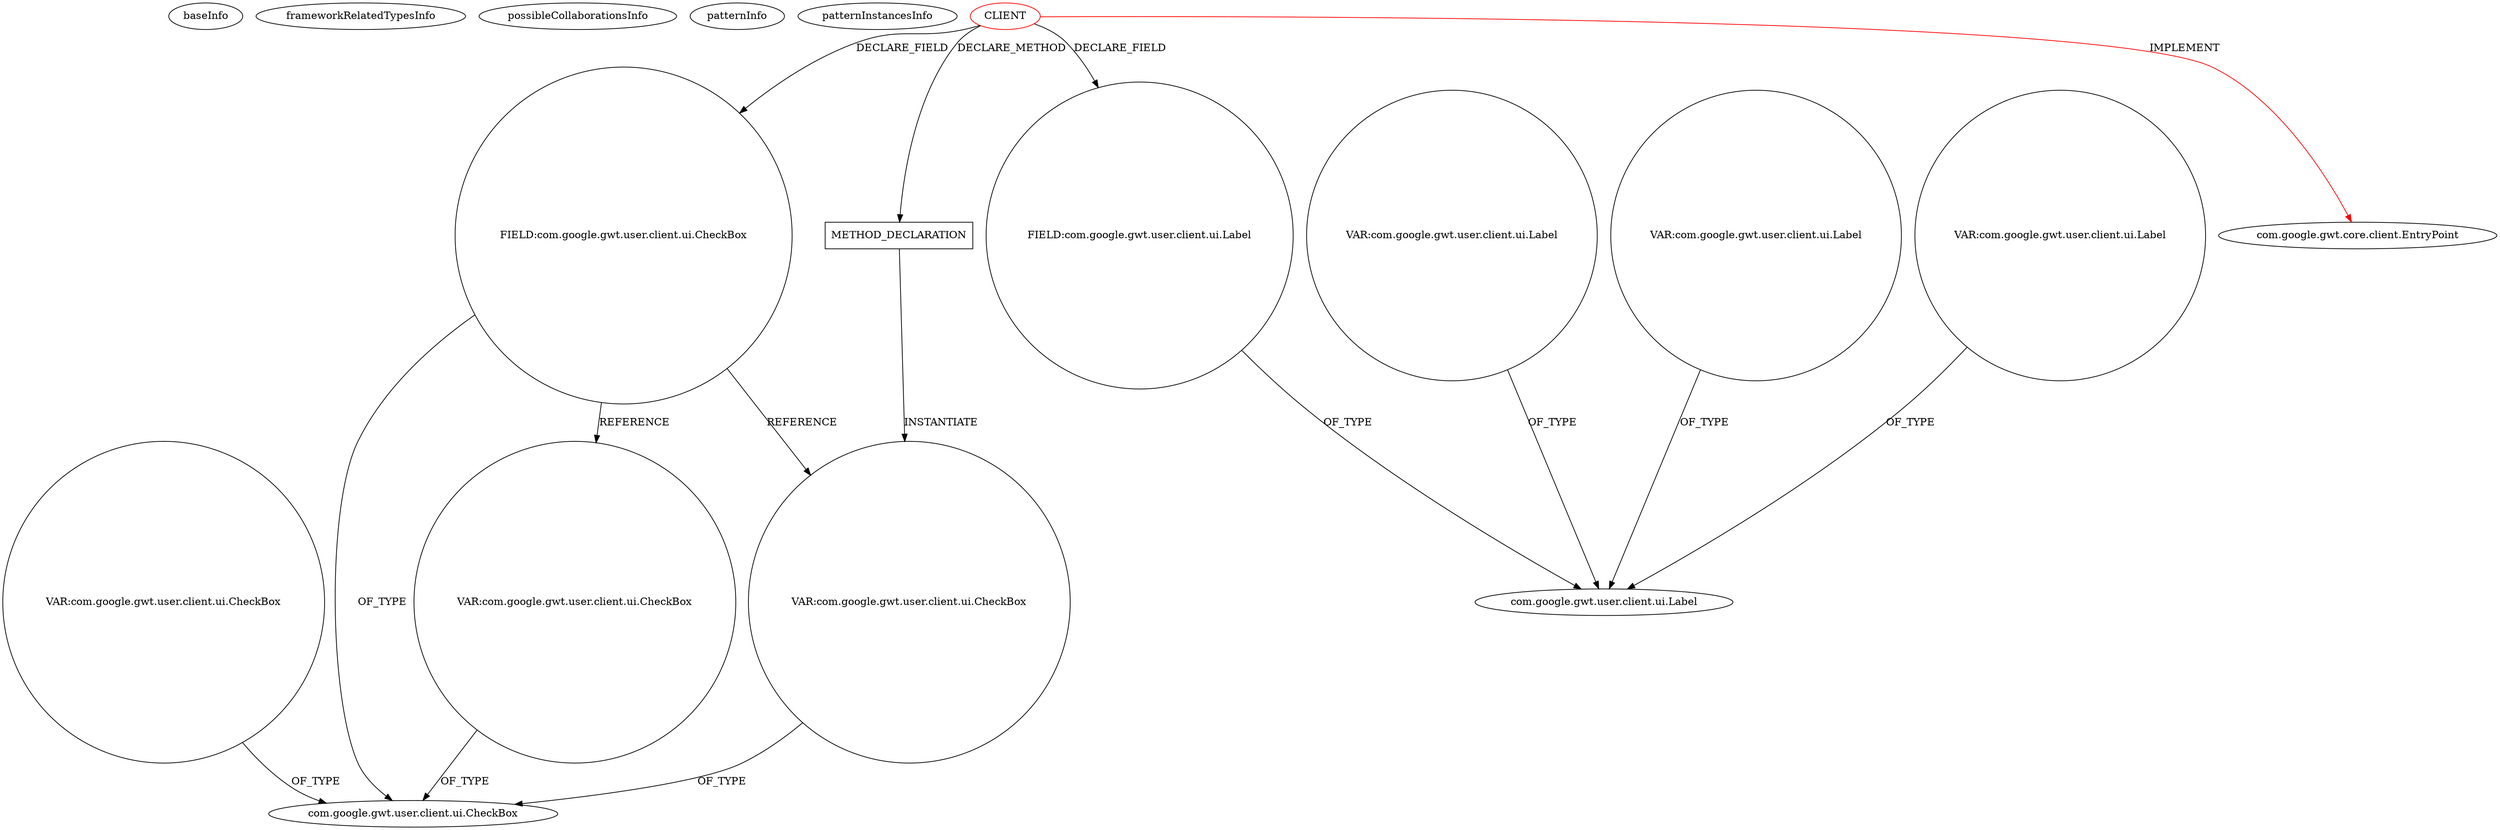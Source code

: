 digraph {
baseInfo[graphId=419,category="pattern",isAnonymous=false,possibleRelation=false]
frameworkRelatedTypesInfo[0="com.google.gwt.core.client.EntryPoint"]
possibleCollaborationsInfo[]
patternInfo[frequency=2.0,patternRootClient=0]
patternInstancesInfo[0="DeannaSurma-Census~/DeannaSurma-Census/Census-master/src/com/cs4302/census/client/Census.java~Census~109",1="jdpatterson-spotify-lottery~/jdpatterson-spotify-lottery/spotify-lottery-master/src/com/vercer/spotify/lottery/client/LotteryEntryPoint.java~LotteryEntryPoint~3145"]
9[label="com.google.gwt.user.client.ui.CheckBox",vertexType="FRAMEWORK_CLASS_TYPE",isFrameworkType=false]
21[label="VAR:com.google.gwt.user.client.ui.CheckBox",vertexType="VARIABLE_EXPRESION",isFrameworkType=false,shape=circle]
8[label="FIELD:com.google.gwt.user.client.ui.CheckBox",vertexType="FIELD_DECLARATION",isFrameworkType=false,shape=circle]
23[label="VAR:com.google.gwt.user.client.ui.CheckBox",vertexType="VARIABLE_EXPRESION",isFrameworkType=false,shape=circle]
88[label="VAR:com.google.gwt.user.client.ui.CheckBox",vertexType="VARIABLE_EXPRESION",isFrameworkType=false,shape=circle]
0[label="CLIENT",vertexType="ROOT_CLIENT_CLASS_DECLARATION",isFrameworkType=false,color=red]
6[label="FIELD:com.google.gwt.user.client.ui.Label",vertexType="FIELD_DECLARATION",isFrameworkType=false,shape=circle]
1[label="com.google.gwt.core.client.EntryPoint",vertexType="FRAMEWORK_INTERFACE_TYPE",isFrameworkType=false]
7[label="com.google.gwt.user.client.ui.Label",vertexType="FRAMEWORK_CLASS_TYPE",isFrameworkType=false]
84[label="METHOD_DECLARATION",vertexType="CLIENT_METHOD_DECLARATION",isFrameworkType=false,shape=box]
40[label="VAR:com.google.gwt.user.client.ui.Label",vertexType="VARIABLE_EXPRESION",isFrameworkType=false,shape=circle]
47[label="VAR:com.google.gwt.user.client.ui.Label",vertexType="VARIABLE_EXPRESION",isFrameworkType=false,shape=circle]
54[label="VAR:com.google.gwt.user.client.ui.Label",vertexType="VARIABLE_EXPRESION",isFrameworkType=false,shape=circle]
54->7[label="OF_TYPE"]
47->7[label="OF_TYPE"]
0->6[label="DECLARE_FIELD"]
6->7[label="OF_TYPE"]
88->9[label="OF_TYPE"]
8->9[label="OF_TYPE"]
40->7[label="OF_TYPE"]
0->1[label="IMPLEMENT",color=red]
0->8[label="DECLARE_FIELD"]
8->88[label="REFERENCE"]
21->9[label="OF_TYPE"]
23->9[label="OF_TYPE"]
84->88[label="INSTANTIATE"]
0->84[label="DECLARE_METHOD"]
8->23[label="REFERENCE"]
}
